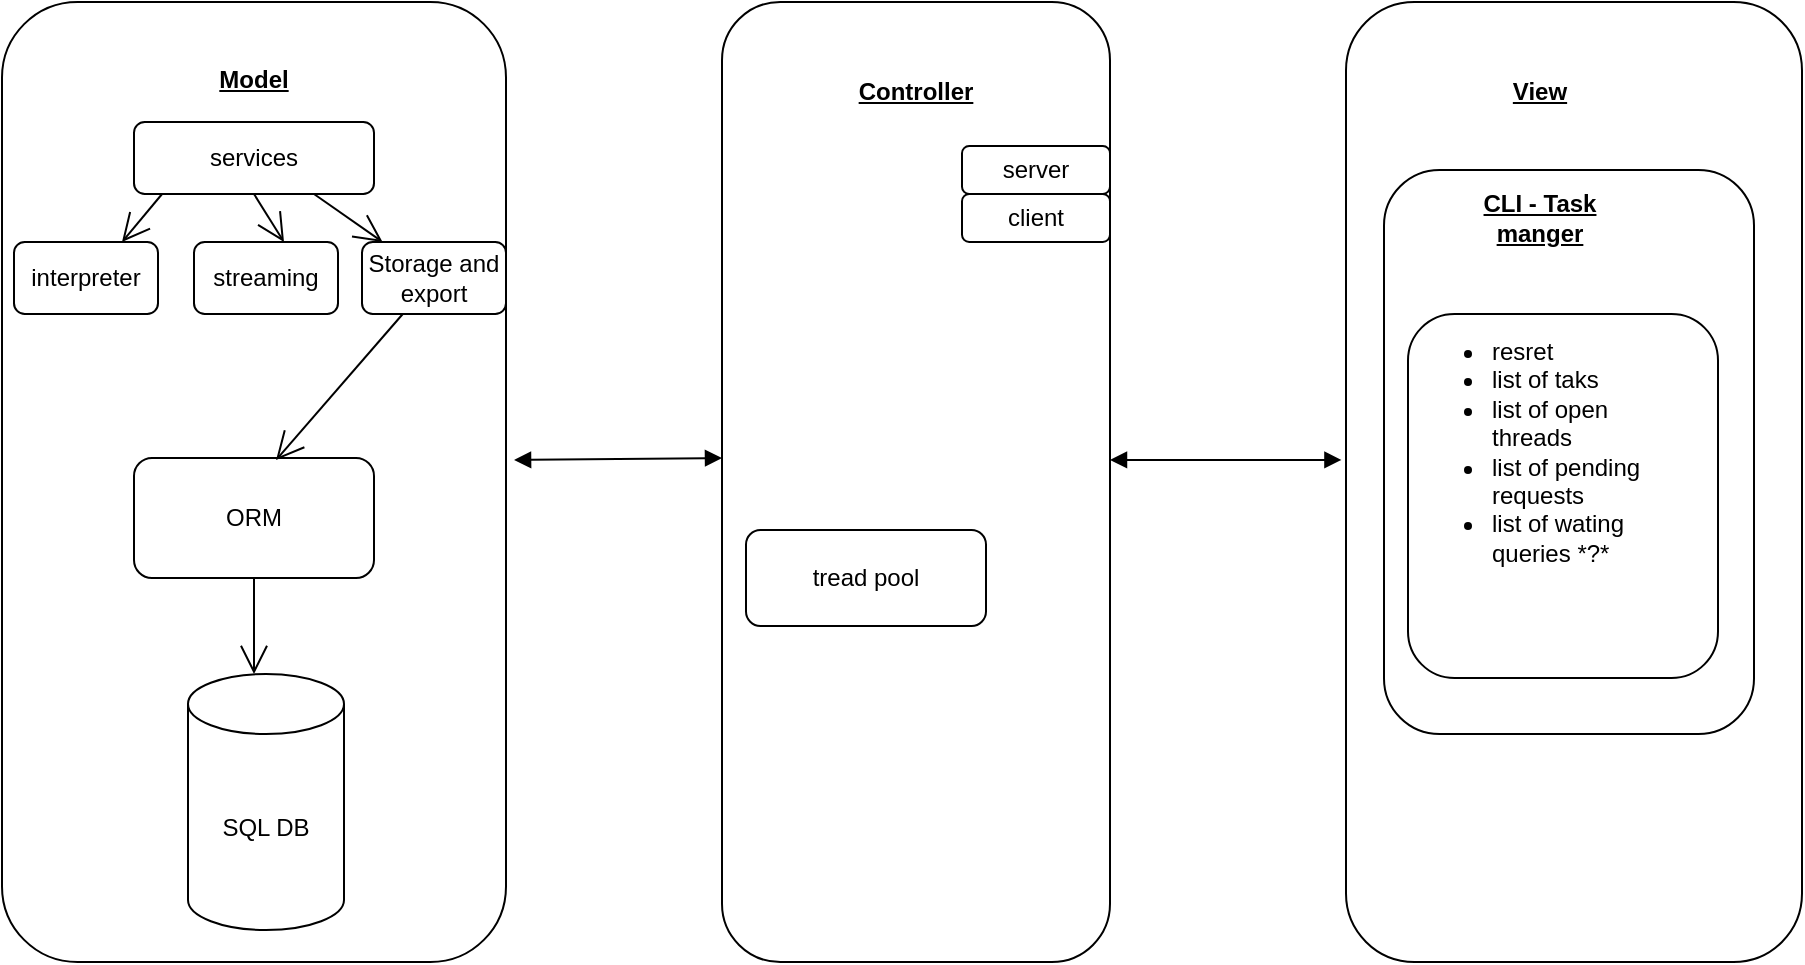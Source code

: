 <mxfile version="17.5.1" type="device"><diagram id="fgBy1ww8X3To1OVQtapq" name="Page-1"><mxGraphModel dx="1422" dy="762" grid="1" gridSize="12" guides="1" tooltips="1" connect="1" arrows="1" fold="1" page="1" pageScale="1" pageWidth="1169" pageHeight="1654" math="0" shadow="0"><root><mxCell id="0"/><mxCell id="1" parent="0"/><mxCell id="U3m9pseBx6xhNfRc8Nf7-3" value="" style="rounded=1;whiteSpace=wrap;html=1;" vertex="1" parent="1"><mxGeometry x="48" y="156" width="252" height="480" as="geometry"/></mxCell><mxCell id="U3m9pseBx6xhNfRc8Nf7-4" value="&lt;u&gt;&lt;b&gt;Model&lt;/b&gt;&lt;/u&gt;" style="text;html=1;strokeColor=none;fillColor=none;align=center;verticalAlign=middle;whiteSpace=wrap;rounded=0;" vertex="1" parent="1"><mxGeometry x="144" y="180" width="60" height="30" as="geometry"/></mxCell><mxCell id="U3m9pseBx6xhNfRc8Nf7-5" value="SQL DB" style="shape=cylinder3;whiteSpace=wrap;html=1;boundedLbl=1;backgroundOutline=1;size=15;" vertex="1" parent="1"><mxGeometry x="141" y="492" width="78" height="128" as="geometry"/></mxCell><mxCell id="U3m9pseBx6xhNfRc8Nf7-6" value="ORM" style="rounded=1;whiteSpace=wrap;html=1;" vertex="1" parent="1"><mxGeometry x="114" y="384" width="120" height="60" as="geometry"/></mxCell><mxCell id="U3m9pseBx6xhNfRc8Nf7-7" value="services" style="rounded=1;whiteSpace=wrap;html=1;" vertex="1" parent="1"><mxGeometry x="114" y="216" width="120" height="36" as="geometry"/></mxCell><mxCell id="U3m9pseBx6xhNfRc8Nf7-8" value="interpreter" style="rounded=1;whiteSpace=wrap;html=1;" vertex="1" parent="1"><mxGeometry x="54" y="276" width="72" height="36" as="geometry"/></mxCell><mxCell id="U3m9pseBx6xhNfRc8Nf7-9" value="streaming" style="rounded=1;whiteSpace=wrap;html=1;" vertex="1" parent="1"><mxGeometry x="144" y="276" width="72" height="36" as="geometry"/></mxCell><mxCell id="U3m9pseBx6xhNfRc8Nf7-10" value="Storage and export" style="rounded=1;whiteSpace=wrap;html=1;" vertex="1" parent="1"><mxGeometry x="228" y="276" width="72" height="36" as="geometry"/></mxCell><mxCell id="U3m9pseBx6xhNfRc8Nf7-11" value="" style="endArrow=open;endFill=1;endSize=12;html=1;rounded=0;exitX=0.75;exitY=1;exitDx=0;exitDy=0;" edge="1" parent="1" source="U3m9pseBx6xhNfRc8Nf7-7" target="U3m9pseBx6xhNfRc8Nf7-10"><mxGeometry width="160" relative="1" as="geometry"><mxPoint x="96" y="384" as="sourcePoint"/><mxPoint x="256" y="384" as="targetPoint"/></mxGeometry></mxCell><mxCell id="U3m9pseBx6xhNfRc8Nf7-12" value="" style="endArrow=open;endFill=1;endSize=12;html=1;rounded=0;entryX=0.592;entryY=0.017;entryDx=0;entryDy=0;entryPerimeter=0;" edge="1" parent="1" source="U3m9pseBx6xhNfRc8Nf7-10" target="U3m9pseBx6xhNfRc8Nf7-6"><mxGeometry width="160" relative="1" as="geometry"><mxPoint x="216" y="264" as="sourcePoint"/><mxPoint x="250.286" y="288" as="targetPoint"/></mxGeometry></mxCell><mxCell id="U3m9pseBx6xhNfRc8Nf7-13" value="" style="endArrow=open;endFill=1;endSize=12;html=1;rounded=0;" edge="1" parent="1" source="U3m9pseBx6xhNfRc8Nf7-6"><mxGeometry width="160" relative="1" as="geometry"><mxPoint x="260.385" y="324" as="sourcePoint"/><mxPoint x="174" y="492" as="targetPoint"/></mxGeometry></mxCell><mxCell id="U3m9pseBx6xhNfRc8Nf7-16" value="" style="rounded=1;whiteSpace=wrap;html=1;" vertex="1" parent="1"><mxGeometry x="408" y="156" width="194" height="480" as="geometry"/></mxCell><mxCell id="U3m9pseBx6xhNfRc8Nf7-17" value="&lt;u style=&quot;font-weight: bold&quot;&gt;Controller&lt;/u&gt;" style="text;html=1;strokeColor=none;fillColor=none;align=center;verticalAlign=middle;whiteSpace=wrap;rounded=0;" vertex="1" parent="1"><mxGeometry x="475" y="186" width="60" height="30" as="geometry"/></mxCell><mxCell id="U3m9pseBx6xhNfRc8Nf7-20" value="" style="endArrow=block;startArrow=block;endFill=1;startFill=1;html=1;rounded=0;exitX=1.016;exitY=0.477;exitDx=0;exitDy=0;exitPerimeter=0;" edge="1" parent="1" source="U3m9pseBx6xhNfRc8Nf7-3"><mxGeometry width="160" relative="1" as="geometry"><mxPoint x="360" y="384" as="sourcePoint"/><mxPoint x="408" y="384" as="targetPoint"/></mxGeometry></mxCell><mxCell id="U3m9pseBx6xhNfRc8Nf7-21" value="server" style="rounded=1;whiteSpace=wrap;html=1;" vertex="1" parent="1"><mxGeometry x="528" y="228" width="74" height="24" as="geometry"/></mxCell><mxCell id="U3m9pseBx6xhNfRc8Nf7-22" value="client" style="rounded=1;whiteSpace=wrap;html=1;" vertex="1" parent="1"><mxGeometry x="528" y="252" width="74" height="24" as="geometry"/></mxCell><mxCell id="U3m9pseBx6xhNfRc8Nf7-31" value="" style="rounded=1;whiteSpace=wrap;html=1;" vertex="1" parent="1"><mxGeometry x="720" y="156" width="228" height="480" as="geometry"/></mxCell><mxCell id="U3m9pseBx6xhNfRc8Nf7-32" value="&lt;b&gt;&lt;u&gt;View&lt;/u&gt;&lt;/b&gt;" style="text;html=1;strokeColor=none;fillColor=none;align=center;verticalAlign=middle;whiteSpace=wrap;rounded=0;" vertex="1" parent="1"><mxGeometry x="787" y="186" width="60" height="30" as="geometry"/></mxCell><mxCell id="U3m9pseBx6xhNfRc8Nf7-33" value="" style="rounded=1;whiteSpace=wrap;html=1;" vertex="1" parent="1"><mxGeometry x="739" y="240" width="185" height="282" as="geometry"/></mxCell><mxCell id="U3m9pseBx6xhNfRc8Nf7-35" value="" style="endArrow=block;startArrow=block;endFill=1;startFill=1;html=1;rounded=0;exitX=1.016;exitY=0.477;exitDx=0;exitDy=0;exitPerimeter=0;entryX=-0.01;entryY=0.477;entryDx=0;entryDy=0;entryPerimeter=0;" edge="1" parent="1" target="U3m9pseBx6xhNfRc8Nf7-31"><mxGeometry width="160" relative="1" as="geometry"><mxPoint x="602.002" y="384.96" as="sourcePoint"/><mxPoint x="705.97" y="384" as="targetPoint"/></mxGeometry></mxCell><mxCell id="U3m9pseBx6xhNfRc8Nf7-36" value="&lt;b&gt;&lt;u&gt;CLI - Task manger&lt;/u&gt;&lt;/b&gt;" style="text;html=1;strokeColor=none;fillColor=none;align=center;verticalAlign=middle;whiteSpace=wrap;rounded=0;" vertex="1" parent="1"><mxGeometry x="787" y="249" width="60" height="30" as="geometry"/></mxCell><mxCell id="U3m9pseBx6xhNfRc8Nf7-37" value="" style="rounded=1;whiteSpace=wrap;html=1;" vertex="1" parent="1"><mxGeometry x="751" y="312" width="155" height="182" as="geometry"/></mxCell><mxCell id="U3m9pseBx6xhNfRc8Nf7-38" value="&lt;ul&gt;&lt;li&gt;resret&lt;/li&gt;&lt;li&gt;list of taks&lt;/li&gt;&lt;li&gt;list of open threads&lt;/li&gt;&lt;li&gt;list of pending requests&lt;/li&gt;&lt;li&gt;list of wating queries *?*&lt;/li&gt;&lt;/ul&gt;" style="text;html=1;strokeColor=none;fillColor=none;align=left;verticalAlign=middle;whiteSpace=wrap;rounded=0;" vertex="1" parent="1"><mxGeometry x="751" y="327" width="132" height="108" as="geometry"/></mxCell><mxCell id="U3m9pseBx6xhNfRc8Nf7-40" value="" style="endArrow=open;endFill=1;endSize=12;html=1;rounded=0;exitX=0.5;exitY=1;exitDx=0;exitDy=0;entryX=0.625;entryY=0;entryDx=0;entryDy=0;entryPerimeter=0;" edge="1" parent="1" source="U3m9pseBx6xhNfRc8Nf7-7" target="U3m9pseBx6xhNfRc8Nf7-9"><mxGeometry width="160" relative="1" as="geometry"><mxPoint x="216" y="264" as="sourcePoint"/><mxPoint x="250.286" y="288" as="targetPoint"/></mxGeometry></mxCell><mxCell id="U3m9pseBx6xhNfRc8Nf7-41" value="" style="endArrow=open;endFill=1;endSize=12;html=1;rounded=0;exitX=0.117;exitY=1;exitDx=0;exitDy=0;entryX=0.75;entryY=0;entryDx=0;entryDy=0;exitPerimeter=0;" edge="1" parent="1" source="U3m9pseBx6xhNfRc8Nf7-7" target="U3m9pseBx6xhNfRc8Nf7-8"><mxGeometry width="160" relative="1" as="geometry"><mxPoint x="228" y="276" as="sourcePoint"/><mxPoint x="262.286" y="300" as="targetPoint"/></mxGeometry></mxCell><mxCell id="U3m9pseBx6xhNfRc8Nf7-42" value="tread pool" style="rounded=1;whiteSpace=wrap;html=1;" vertex="1" parent="1"><mxGeometry x="420" y="420" width="120" height="48" as="geometry"/></mxCell></root></mxGraphModel></diagram></mxfile>
